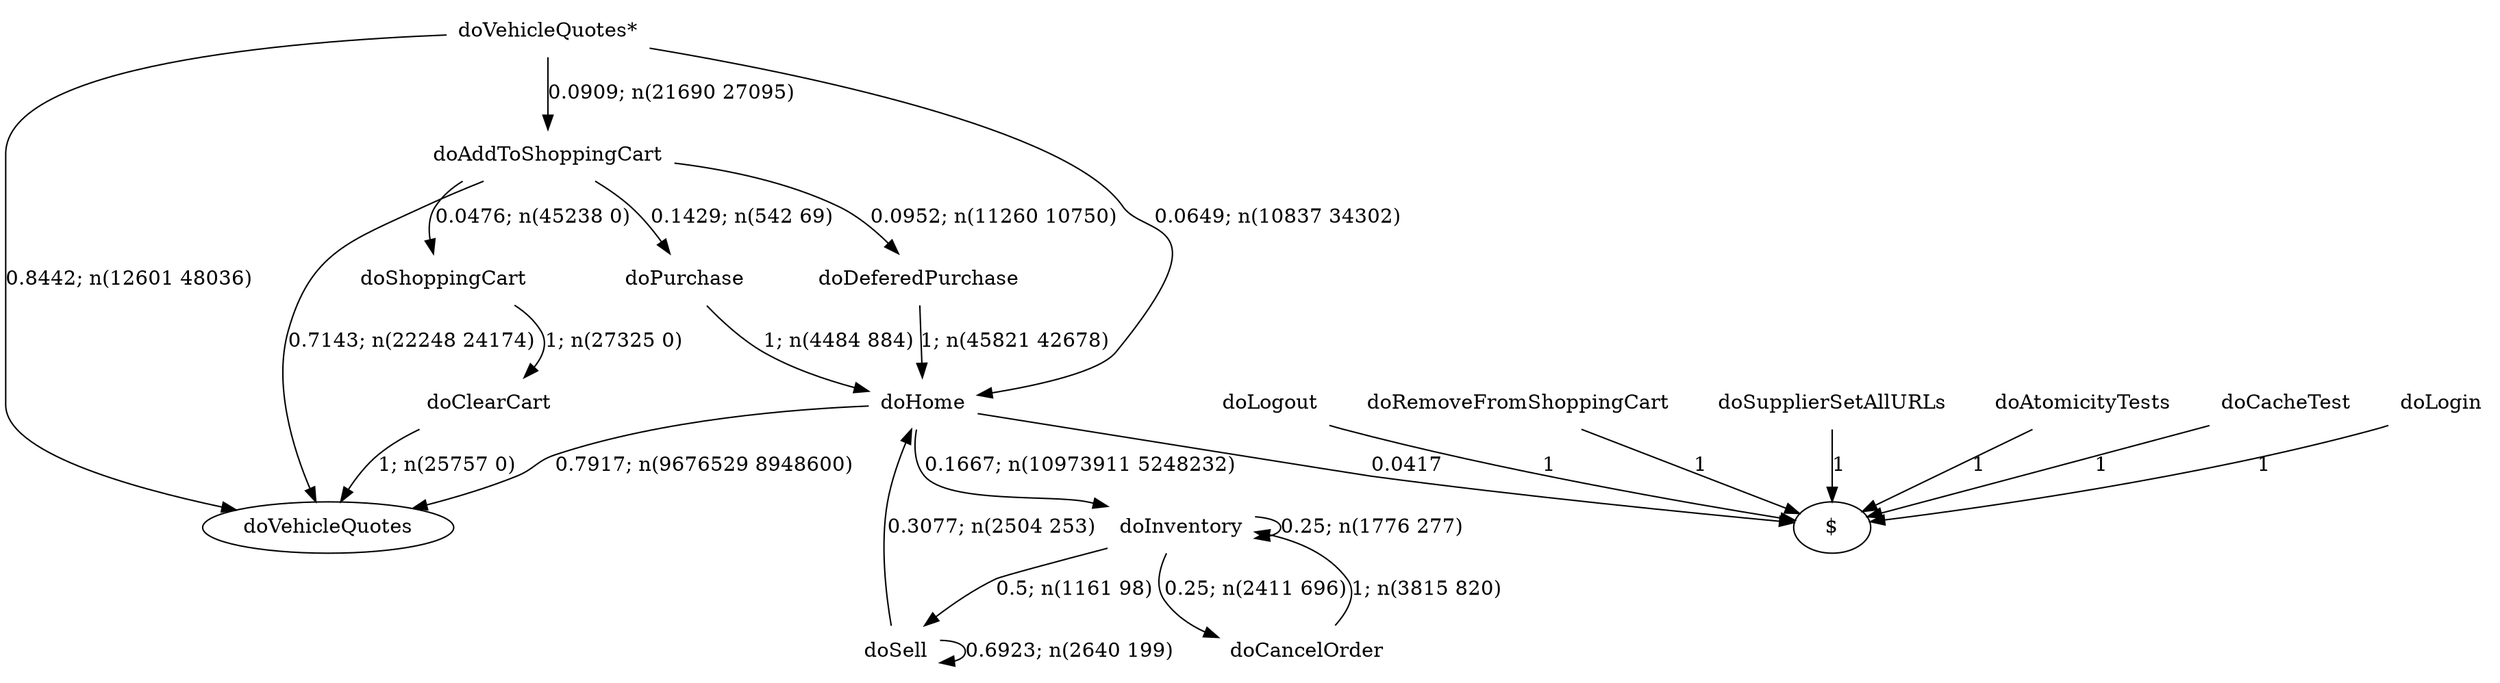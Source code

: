 digraph G {"doVehicleQuotes*" [label="doVehicleQuotes*",shape=none];"doSupplierSetAllURLs" [label="doSupplierSetAllURLs",shape=none];"doAtomicityTests" [label="doAtomicityTests",shape=none];"doCacheTest" [label="doCacheTest",shape=none];"doLogin" [label="doLogin",shape=none];"doAddToShoppingCart" [label="doAddToShoppingCart",shape=none];"doDeferedPurchase" [label="doDeferedPurchase",shape=none];"doHome" [label="doHome",shape=none];"doShoppingCart" [label="doShoppingCart",shape=none];"doClearCart" [label="doClearCart",shape=none];"doPurchase" [label="doPurchase",shape=none];"doInventory" [label="doInventory",shape=none];"doSell" [label="doSell",shape=none];"doLogout" [label="doLogout",shape=none];"doCancelOrder" [label="doCancelOrder",shape=none];"doRemoveFromShoppingCart" [label="doRemoveFromShoppingCart",shape=none];"doVehicleQuotes*"->"doVehicleQuotes" [style=solid,label="0.8442; n(12601 48036)"];"doVehicleQuotes*"->"doAddToShoppingCart" [style=solid,label="0.0909; n(21690 27095)"];"doVehicleQuotes*"->"doHome" [style=solid,label="0.0649; n(10837 34302)"];"doSupplierSetAllURLs"->"$" [style=solid,label="1"];"doAtomicityTests"->"$" [style=solid,label="1"];"doCacheTest"->"$" [style=solid,label="1"];"doLogin"->"$" [style=solid,label="1"];"doAddToShoppingCart"->"doVehicleQuotes" [style=solid,label="0.7143; n(22248 24174)"];"doAddToShoppingCart"->"doDeferedPurchase" [style=solid,label="0.0952; n(11260 10750)"];"doAddToShoppingCart"->"doShoppingCart" [style=solid,label="0.0476; n(45238 0)"];"doAddToShoppingCart"->"doPurchase" [style=solid,label="0.1429; n(542 69)"];"doDeferedPurchase"->"doHome" [style=solid,label="1; n(45821 42678)"];"doHome"->"doVehicleQuotes" [style=solid,label="0.7917; n(9676529 8948600)"];"doHome"->"doInventory" [style=solid,label="0.1667; n(10973911 5248232)"];"doHome"->"$" [style=solid,label="0.0417"];"doShoppingCart"->"doClearCart" [style=solid,label="1; n(27325 0)"];"doClearCart"->"doVehicleQuotes" [style=solid,label="1; n(25757 0)"];"doPurchase"->"doHome" [style=solid,label="1; n(4484 884)"];"doInventory"->"doInventory" [style=solid,label="0.25; n(1776 277)"];"doInventory"->"doSell" [style=solid,label="0.5; n(1161 98)"];"doInventory"->"doCancelOrder" [style=solid,label="0.25; n(2411 696)"];"doSell"->"doHome" [style=solid,label="0.3077; n(2504 253)"];"doSell"->"doSell" [style=solid,label="0.6923; n(2640 199)"];"doLogout"->"$" [style=solid,label="1"];"doCancelOrder"->"doInventory" [style=solid,label="1; n(3815 820)"];"doRemoveFromShoppingCart"->"$" [style=solid,label="1"];}